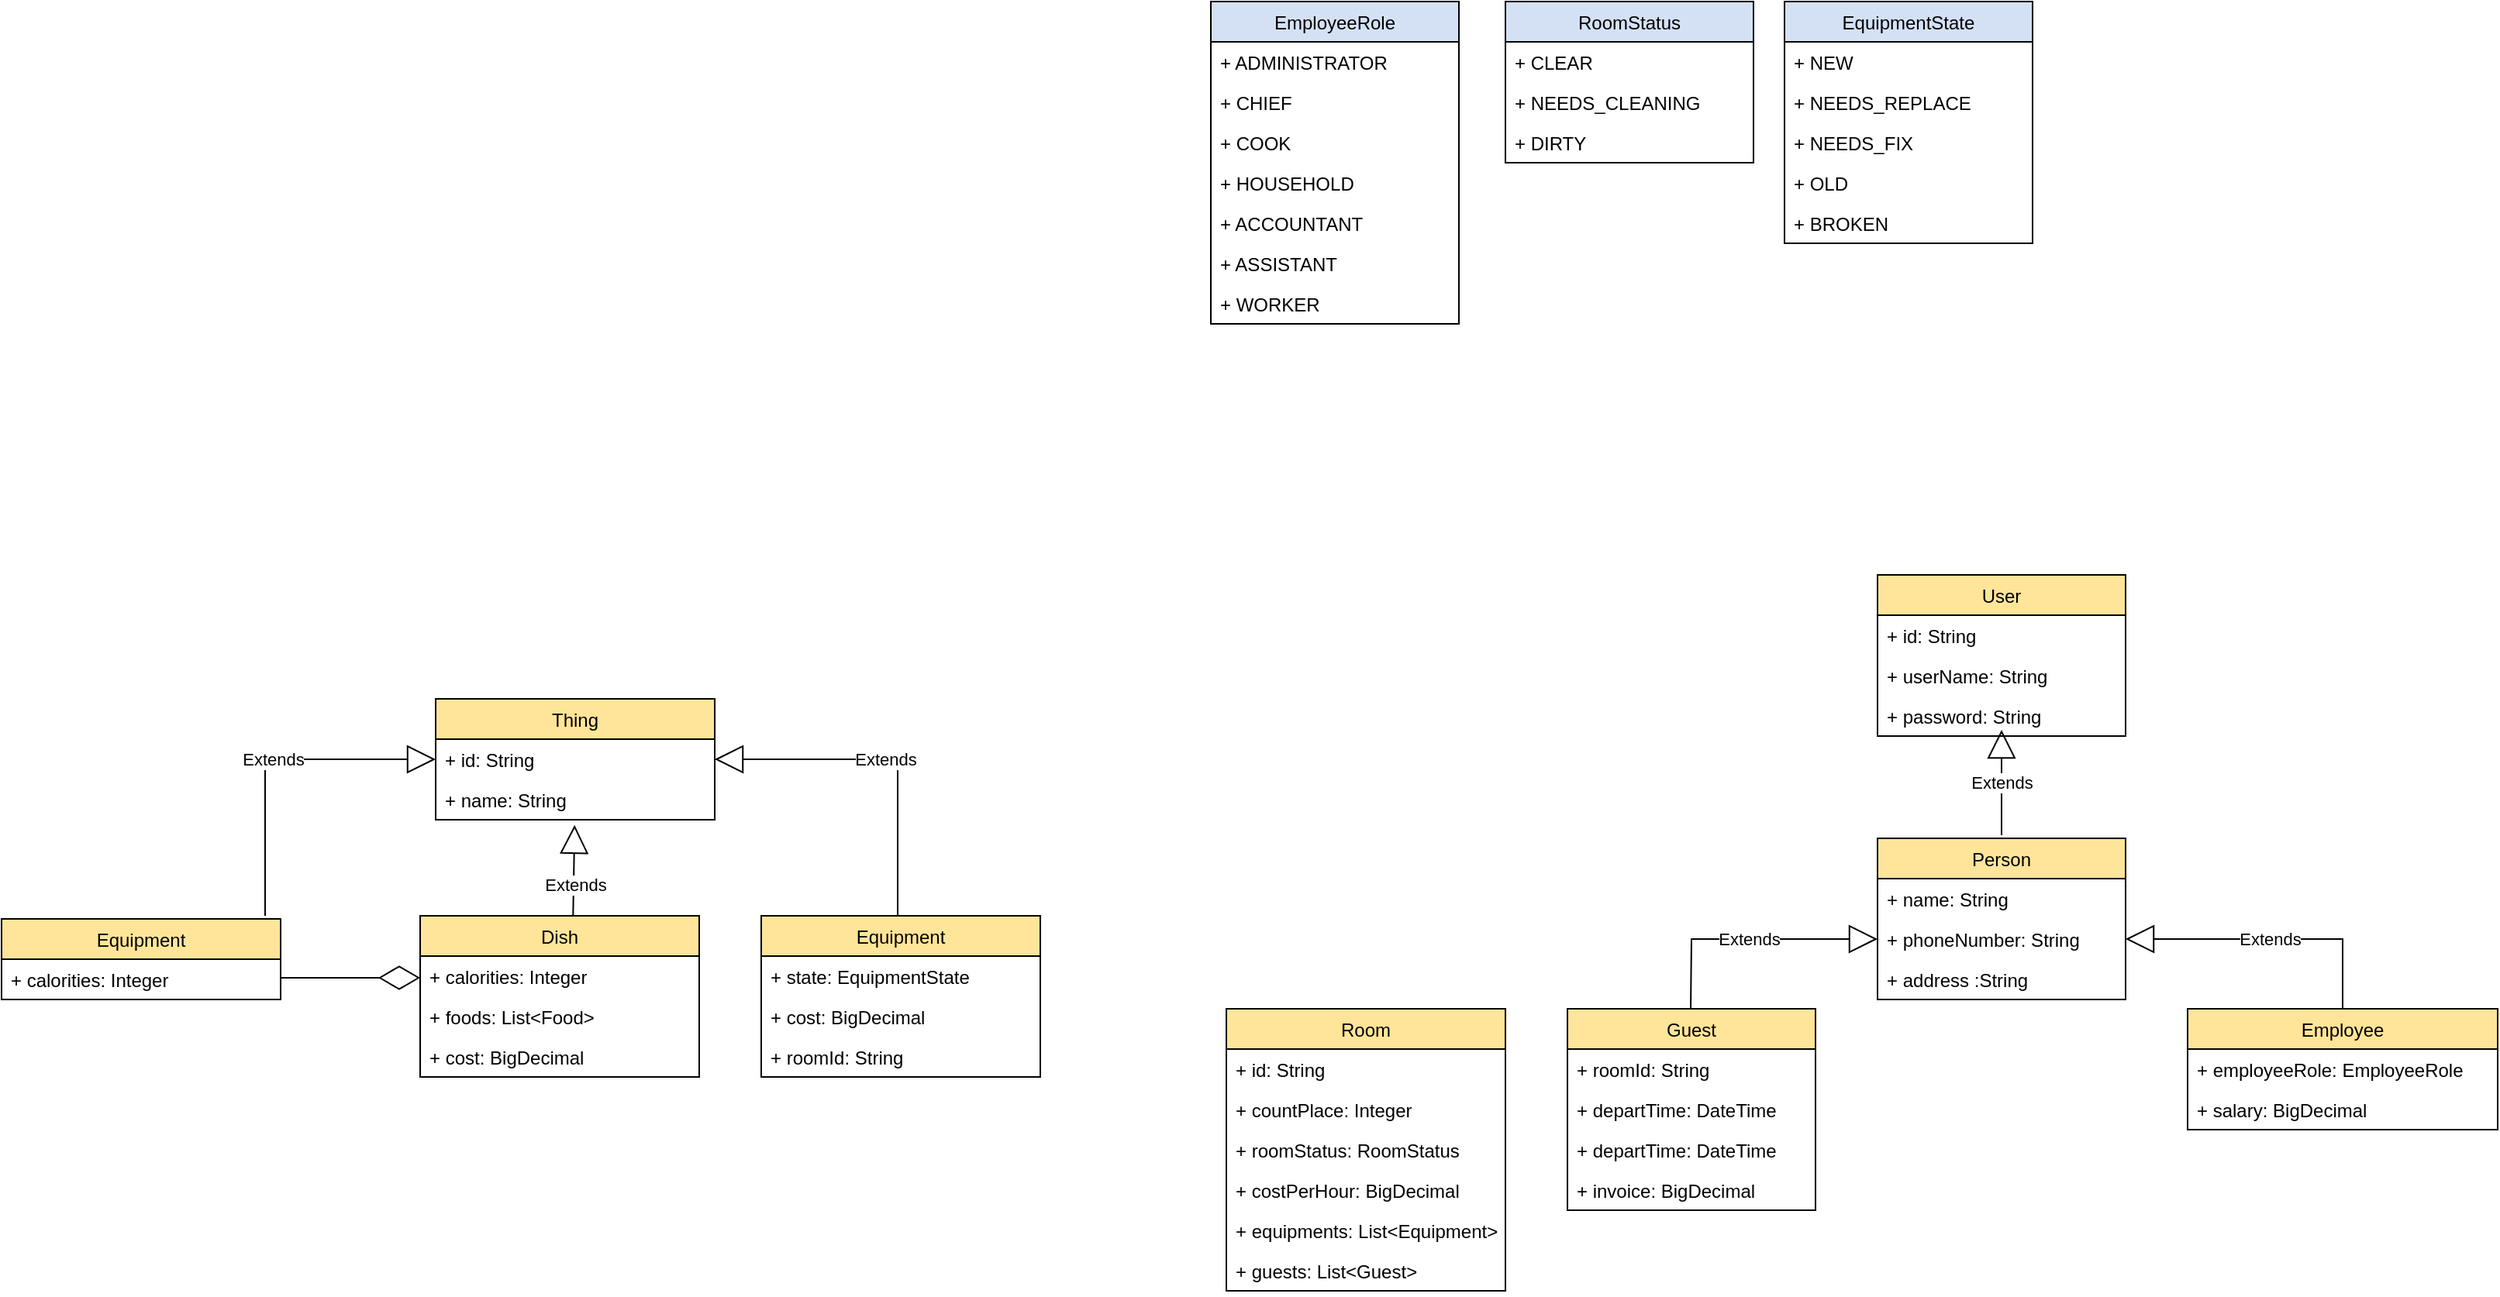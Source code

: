 <mxfile version="16.1.2" type="github">
  <diagram id="Oru-AH-HDfScedPfD37b" name="Page-1">
    <mxGraphModel dx="2512" dy="1805" grid="1" gridSize="10" guides="1" tooltips="1" connect="1" arrows="1" fold="1" page="1" pageScale="1" pageWidth="850" pageHeight="1100" math="0" shadow="0">
      <root>
        <mxCell id="0" />
        <mxCell id="1" parent="0" />
        <mxCell id="5zEqLS0mtyX-cwet8jMA-2" value="User" style="swimlane;fontStyle=0;childLayout=stackLayout;horizontal=1;startSize=26;fillColor=#FFE599;horizontalStack=0;resizeParent=1;resizeParentMax=0;resizeLast=0;collapsible=1;marginBottom=0;" vertex="1" parent="1">
          <mxGeometry x="440" y="120" width="160" height="104" as="geometry" />
        </mxCell>
        <mxCell id="5zEqLS0mtyX-cwet8jMA-3" value="+ id: String" style="text;strokeColor=none;fillColor=none;align=left;verticalAlign=top;spacingLeft=4;spacingRight=4;overflow=hidden;rotatable=0;points=[[0,0.5],[1,0.5]];portConstraint=eastwest;" vertex="1" parent="5zEqLS0mtyX-cwet8jMA-2">
          <mxGeometry y="26" width="160" height="26" as="geometry" />
        </mxCell>
        <mxCell id="5zEqLS0mtyX-cwet8jMA-22" value="+ userName: String" style="text;strokeColor=none;fillColor=none;align=left;verticalAlign=top;spacingLeft=4;spacingRight=4;overflow=hidden;rotatable=0;points=[[0,0.5],[1,0.5]];portConstraint=eastwest;" vertex="1" parent="5zEqLS0mtyX-cwet8jMA-2">
          <mxGeometry y="52" width="160" height="26" as="geometry" />
        </mxCell>
        <mxCell id="5zEqLS0mtyX-cwet8jMA-4" value="+ password: String" style="text;strokeColor=none;fillColor=none;align=left;verticalAlign=top;spacingLeft=4;spacingRight=4;overflow=hidden;rotatable=0;points=[[0,0.5],[1,0.5]];portConstraint=eastwest;" vertex="1" parent="5zEqLS0mtyX-cwet8jMA-2">
          <mxGeometry y="78" width="160" height="26" as="geometry" />
        </mxCell>
        <mxCell id="5zEqLS0mtyX-cwet8jMA-6" value="Person" style="swimlane;fontStyle=0;childLayout=stackLayout;horizontal=1;startSize=26;fillColor=#FFE599;horizontalStack=0;resizeParent=1;resizeParentMax=0;resizeLast=0;collapsible=1;marginBottom=0;" vertex="1" parent="1">
          <mxGeometry x="440" y="290" width="160" height="104" as="geometry" />
        </mxCell>
        <mxCell id="5zEqLS0mtyX-cwet8jMA-7" value="+ name: String" style="text;strokeColor=none;fillColor=none;align=left;verticalAlign=top;spacingLeft=4;spacingRight=4;overflow=hidden;rotatable=0;points=[[0,0.5],[1,0.5]];portConstraint=eastwest;" vertex="1" parent="5zEqLS0mtyX-cwet8jMA-6">
          <mxGeometry y="26" width="160" height="26" as="geometry" />
        </mxCell>
        <mxCell id="5zEqLS0mtyX-cwet8jMA-8" value="+ phoneNumber: String&#xa;" style="text;strokeColor=none;fillColor=none;align=left;verticalAlign=top;spacingLeft=4;spacingRight=4;overflow=hidden;rotatable=0;points=[[0,0.5],[1,0.5]];portConstraint=eastwest;" vertex="1" parent="5zEqLS0mtyX-cwet8jMA-6">
          <mxGeometry y="52" width="160" height="26" as="geometry" />
        </mxCell>
        <mxCell id="5zEqLS0mtyX-cwet8jMA-9" value="+ address :String" style="text;strokeColor=none;fillColor=none;align=left;verticalAlign=top;spacingLeft=4;spacingRight=4;overflow=hidden;rotatable=0;points=[[0,0.5],[1,0.5]];portConstraint=eastwest;" vertex="1" parent="5zEqLS0mtyX-cwet8jMA-6">
          <mxGeometry y="78" width="160" height="26" as="geometry" />
        </mxCell>
        <mxCell id="5zEqLS0mtyX-cwet8jMA-10" value="Extends" style="endArrow=block;endSize=16;endFill=0;html=1;rounded=0;" edge="1" parent="1">
          <mxGeometry width="160" relative="1" as="geometry">
            <mxPoint x="520" y="288" as="sourcePoint" />
            <mxPoint x="520" y="220" as="targetPoint" />
          </mxGeometry>
        </mxCell>
        <mxCell id="5zEqLS0mtyX-cwet8jMA-11" value="Guest" style="swimlane;fontStyle=0;childLayout=stackLayout;horizontal=1;startSize=26;fillColor=#FFE599;horizontalStack=0;resizeParent=1;resizeParentMax=0;resizeLast=0;collapsible=1;marginBottom=0;" vertex="1" parent="1">
          <mxGeometry x="240" y="400" width="160" height="130" as="geometry" />
        </mxCell>
        <mxCell id="5zEqLS0mtyX-cwet8jMA-12" value="+ roomId: String" style="text;strokeColor=none;fillColor=none;align=left;verticalAlign=top;spacingLeft=4;spacingRight=4;overflow=hidden;rotatable=0;points=[[0,0.5],[1,0.5]];portConstraint=eastwest;" vertex="1" parent="5zEqLS0mtyX-cwet8jMA-11">
          <mxGeometry y="26" width="160" height="26" as="geometry" />
        </mxCell>
        <mxCell id="5zEqLS0mtyX-cwet8jMA-15" value="+ departTime: DateTime" style="text;strokeColor=none;fillColor=none;align=left;verticalAlign=top;spacingLeft=4;spacingRight=4;overflow=hidden;rotatable=0;points=[[0,0.5],[1,0.5]];portConstraint=eastwest;" vertex="1" parent="5zEqLS0mtyX-cwet8jMA-11">
          <mxGeometry y="52" width="160" height="26" as="geometry" />
        </mxCell>
        <mxCell id="5zEqLS0mtyX-cwet8jMA-14" value="+ departTime: DateTime" style="text;strokeColor=none;fillColor=none;align=left;verticalAlign=top;spacingLeft=4;spacingRight=4;overflow=hidden;rotatable=0;points=[[0,0.5],[1,0.5]];portConstraint=eastwest;" vertex="1" parent="5zEqLS0mtyX-cwet8jMA-11">
          <mxGeometry y="78" width="160" height="26" as="geometry" />
        </mxCell>
        <mxCell id="5zEqLS0mtyX-cwet8jMA-13" value="+ invoice: BigDecimal" style="text;strokeColor=none;fillColor=none;align=left;verticalAlign=top;spacingLeft=4;spacingRight=4;overflow=hidden;rotatable=0;points=[[0,0.5],[1,0.5]];portConstraint=eastwest;" vertex="1" parent="5zEqLS0mtyX-cwet8jMA-11">
          <mxGeometry y="104" width="160" height="26" as="geometry" />
        </mxCell>
        <mxCell id="5zEqLS0mtyX-cwet8jMA-16" value="Extends" style="endArrow=block;endSize=16;endFill=0;html=1;rounded=0;entryX=0;entryY=0.5;entryDx=0;entryDy=0;fillColor=#FFE599;" edge="1" parent="1" target="5zEqLS0mtyX-cwet8jMA-8">
          <mxGeometry width="160" relative="1" as="geometry">
            <mxPoint x="319.5" y="400" as="sourcePoint" />
            <mxPoint x="319.5" y="300" as="targetPoint" />
            <Array as="points">
              <mxPoint x="320" y="355" />
            </Array>
          </mxGeometry>
        </mxCell>
        <mxCell id="5zEqLS0mtyX-cwet8jMA-17" value="Employee" style="swimlane;fontStyle=0;childLayout=stackLayout;horizontal=1;startSize=26;fillColor=#FFE599;horizontalStack=0;resizeParent=1;resizeParentMax=0;resizeLast=0;collapsible=1;marginBottom=0;" vertex="1" parent="1">
          <mxGeometry x="640" y="400" width="200" height="78" as="geometry" />
        </mxCell>
        <mxCell id="5zEqLS0mtyX-cwet8jMA-18" value="+ employeeRole: EmployeeRole" style="text;strokeColor=none;fillColor=none;align=left;verticalAlign=top;spacingLeft=4;spacingRight=4;overflow=hidden;rotatable=0;points=[[0,0.5],[1,0.5]];portConstraint=eastwest;" vertex="1" parent="5zEqLS0mtyX-cwet8jMA-17">
          <mxGeometry y="26" width="200" height="26" as="geometry" />
        </mxCell>
        <mxCell id="5zEqLS0mtyX-cwet8jMA-19" value="+ salary: BigDecimal" style="text;strokeColor=none;fillColor=none;align=left;verticalAlign=top;spacingLeft=4;spacingRight=4;overflow=hidden;rotatable=0;points=[[0,0.5],[1,0.5]];portConstraint=eastwest;" vertex="1" parent="5zEqLS0mtyX-cwet8jMA-17">
          <mxGeometry y="52" width="200" height="26" as="geometry" />
        </mxCell>
        <mxCell id="5zEqLS0mtyX-cwet8jMA-23" value="Extends" style="endArrow=block;endSize=16;endFill=0;html=1;rounded=0;entryX=1;entryY=0.5;entryDx=0;entryDy=0;fillColor=#FFE599;exitX=0.5;exitY=0;exitDx=0;exitDy=0;" edge="1" parent="1" source="5zEqLS0mtyX-cwet8jMA-17" target="5zEqLS0mtyX-cwet8jMA-8">
          <mxGeometry width="160" relative="1" as="geometry">
            <mxPoint x="670" y="385" as="sourcePoint" />
            <mxPoint x="790.5" y="340" as="targetPoint" />
            <Array as="points">
              <mxPoint x="740" y="355" />
            </Array>
          </mxGeometry>
        </mxCell>
        <mxCell id="5zEqLS0mtyX-cwet8jMA-24" value="EmployeeRole" style="swimlane;fontStyle=0;childLayout=stackLayout;horizontal=1;startSize=26;fillColor=#D4E1F5;horizontalStack=0;resizeParent=1;resizeParentMax=0;resizeLast=0;collapsible=1;marginBottom=0;" vertex="1" parent="1">
          <mxGeometry x="10" y="-250" width="160" height="208" as="geometry" />
        </mxCell>
        <mxCell id="5zEqLS0mtyX-cwet8jMA-25" value="+ ADMINISTRATOR" style="text;strokeColor=none;fillColor=none;align=left;verticalAlign=top;spacingLeft=4;spacingRight=4;overflow=hidden;rotatable=0;points=[[0,0.5],[1,0.5]];portConstraint=eastwest;" vertex="1" parent="5zEqLS0mtyX-cwet8jMA-24">
          <mxGeometry y="26" width="160" height="26" as="geometry" />
        </mxCell>
        <mxCell id="5zEqLS0mtyX-cwet8jMA-26" value="+ CHIEF" style="text;strokeColor=none;fillColor=none;align=left;verticalAlign=top;spacingLeft=4;spacingRight=4;overflow=hidden;rotatable=0;points=[[0,0.5],[1,0.5]];portConstraint=eastwest;" vertex="1" parent="5zEqLS0mtyX-cwet8jMA-24">
          <mxGeometry y="52" width="160" height="26" as="geometry" />
        </mxCell>
        <mxCell id="5zEqLS0mtyX-cwet8jMA-27" value="+ COOK" style="text;strokeColor=none;fillColor=none;align=left;verticalAlign=top;spacingLeft=4;spacingRight=4;overflow=hidden;rotatable=0;points=[[0,0.5],[1,0.5]];portConstraint=eastwest;" vertex="1" parent="5zEqLS0mtyX-cwet8jMA-24">
          <mxGeometry y="78" width="160" height="26" as="geometry" />
        </mxCell>
        <mxCell id="5zEqLS0mtyX-cwet8jMA-29" value="+ HOUSEHOLD" style="text;strokeColor=none;fillColor=none;align=left;verticalAlign=top;spacingLeft=4;spacingRight=4;overflow=hidden;rotatable=0;points=[[0,0.5],[1,0.5]];portConstraint=eastwest;" vertex="1" parent="5zEqLS0mtyX-cwet8jMA-24">
          <mxGeometry y="104" width="160" height="26" as="geometry" />
        </mxCell>
        <mxCell id="5zEqLS0mtyX-cwet8jMA-28" value="+ ACCOUNTANT" style="text;strokeColor=none;fillColor=none;align=left;verticalAlign=top;spacingLeft=4;spacingRight=4;overflow=hidden;rotatable=0;points=[[0,0.5],[1,0.5]];portConstraint=eastwest;" vertex="1" parent="5zEqLS0mtyX-cwet8jMA-24">
          <mxGeometry y="130" width="160" height="26" as="geometry" />
        </mxCell>
        <mxCell id="5zEqLS0mtyX-cwet8jMA-30" value="+ ASSISTANT" style="text;strokeColor=none;fillColor=none;align=left;verticalAlign=top;spacingLeft=4;spacingRight=4;overflow=hidden;rotatable=0;points=[[0,0.5],[1,0.5]];portConstraint=eastwest;" vertex="1" parent="5zEqLS0mtyX-cwet8jMA-24">
          <mxGeometry y="156" width="160" height="26" as="geometry" />
        </mxCell>
        <mxCell id="5zEqLS0mtyX-cwet8jMA-31" value="+ WORKER" style="text;strokeColor=none;fillColor=none;align=left;verticalAlign=top;spacingLeft=4;spacingRight=4;overflow=hidden;rotatable=0;points=[[0,0.5],[1,0.5]];portConstraint=eastwest;" vertex="1" parent="5zEqLS0mtyX-cwet8jMA-24">
          <mxGeometry y="182" width="160" height="26" as="geometry" />
        </mxCell>
        <mxCell id="5zEqLS0mtyX-cwet8jMA-32" value="Room" style="swimlane;fontStyle=0;childLayout=stackLayout;horizontal=1;startSize=26;fillColor=#FFE599;horizontalStack=0;resizeParent=1;resizeParentMax=0;resizeLast=0;collapsible=1;marginBottom=0;" vertex="1" parent="1">
          <mxGeometry x="20" y="400" width="180" height="182" as="geometry" />
        </mxCell>
        <mxCell id="5zEqLS0mtyX-cwet8jMA-33" value="+ id: String" style="text;strokeColor=none;fillColor=none;align=left;verticalAlign=top;spacingLeft=4;spacingRight=4;overflow=hidden;rotatable=0;points=[[0,0.5],[1,0.5]];portConstraint=eastwest;" vertex="1" parent="5zEqLS0mtyX-cwet8jMA-32">
          <mxGeometry y="26" width="180" height="26" as="geometry" />
        </mxCell>
        <mxCell id="5zEqLS0mtyX-cwet8jMA-34" value="+ countPlace: Integer" style="text;strokeColor=none;fillColor=none;align=left;verticalAlign=top;spacingLeft=4;spacingRight=4;overflow=hidden;rotatable=0;points=[[0,0.5],[1,0.5]];portConstraint=eastwest;" vertex="1" parent="5zEqLS0mtyX-cwet8jMA-32">
          <mxGeometry y="52" width="180" height="26" as="geometry" />
        </mxCell>
        <mxCell id="5zEqLS0mtyX-cwet8jMA-40" value="+ roomStatus: RoomStatus" style="text;strokeColor=none;fillColor=none;align=left;verticalAlign=top;spacingLeft=4;spacingRight=4;overflow=hidden;rotatable=0;points=[[0,0.5],[1,0.5]];portConstraint=eastwest;" vertex="1" parent="5zEqLS0mtyX-cwet8jMA-32">
          <mxGeometry y="78" width="180" height="26" as="geometry" />
        </mxCell>
        <mxCell id="5zEqLS0mtyX-cwet8jMA-35" value="+ costPerHour: BigDecimal" style="text;strokeColor=none;fillColor=none;align=left;verticalAlign=top;spacingLeft=4;spacingRight=4;overflow=hidden;rotatable=0;points=[[0,0.5],[1,0.5]];portConstraint=eastwest;" vertex="1" parent="5zEqLS0mtyX-cwet8jMA-32">
          <mxGeometry y="104" width="180" height="26" as="geometry" />
        </mxCell>
        <mxCell id="5zEqLS0mtyX-cwet8jMA-36" value="+ equipments: List&lt;Equipment&gt;" style="text;strokeColor=none;fillColor=none;align=left;verticalAlign=top;spacingLeft=4;spacingRight=4;overflow=hidden;rotatable=0;points=[[0,0.5],[1,0.5]];portConstraint=eastwest;" vertex="1" parent="5zEqLS0mtyX-cwet8jMA-32">
          <mxGeometry y="130" width="180" height="26" as="geometry" />
        </mxCell>
        <mxCell id="5zEqLS0mtyX-cwet8jMA-70" value="+ guests: List&lt;Guest&gt;" style="text;strokeColor=none;fillColor=none;align=left;verticalAlign=top;spacingLeft=4;spacingRight=4;overflow=hidden;rotatable=0;points=[[0,0.5],[1,0.5]];portConstraint=eastwest;" vertex="1" parent="5zEqLS0mtyX-cwet8jMA-32">
          <mxGeometry y="156" width="180" height="26" as="geometry" />
        </mxCell>
        <mxCell id="5zEqLS0mtyX-cwet8jMA-41" value="RoomStatus" style="swimlane;fontStyle=0;childLayout=stackLayout;horizontal=1;startSize=26;fillColor=#D4E1F5;horizontalStack=0;resizeParent=1;resizeParentMax=0;resizeLast=0;collapsible=1;marginBottom=0;" vertex="1" parent="1">
          <mxGeometry x="200" y="-250" width="160" height="104" as="geometry" />
        </mxCell>
        <mxCell id="5zEqLS0mtyX-cwet8jMA-42" value="+ CLEAR" style="text;strokeColor=none;fillColor=none;align=left;verticalAlign=top;spacingLeft=4;spacingRight=4;overflow=hidden;rotatable=0;points=[[0,0.5],[1,0.5]];portConstraint=eastwest;" vertex="1" parent="5zEqLS0mtyX-cwet8jMA-41">
          <mxGeometry y="26" width="160" height="26" as="geometry" />
        </mxCell>
        <mxCell id="5zEqLS0mtyX-cwet8jMA-43" value="+ NEEDS_CLEANING" style="text;strokeColor=none;fillColor=none;align=left;verticalAlign=top;spacingLeft=4;spacingRight=4;overflow=hidden;rotatable=0;points=[[0,0.5],[1,0.5]];portConstraint=eastwest;" vertex="1" parent="5zEqLS0mtyX-cwet8jMA-41">
          <mxGeometry y="52" width="160" height="26" as="geometry" />
        </mxCell>
        <mxCell id="5zEqLS0mtyX-cwet8jMA-44" value="+ DIRTY" style="text;strokeColor=none;fillColor=none;align=left;verticalAlign=top;spacingLeft=4;spacingRight=4;overflow=hidden;rotatable=0;points=[[0,0.5],[1,0.5]];portConstraint=eastwest;" vertex="1" parent="5zEqLS0mtyX-cwet8jMA-41">
          <mxGeometry y="78" width="160" height="26" as="geometry" />
        </mxCell>
        <mxCell id="5zEqLS0mtyX-cwet8jMA-49" value="Equipment" style="swimlane;fontStyle=0;childLayout=stackLayout;horizontal=1;startSize=26;fillColor=#FFE599;horizontalStack=0;resizeParent=1;resizeParentMax=0;resizeLast=0;collapsible=1;marginBottom=0;" vertex="1" parent="1">
          <mxGeometry x="-280" y="340" width="180" height="104" as="geometry" />
        </mxCell>
        <mxCell id="5zEqLS0mtyX-cwet8jMA-51" value="+ state: EquipmentState" style="text;strokeColor=none;fillColor=none;align=left;verticalAlign=top;spacingLeft=4;spacingRight=4;overflow=hidden;rotatable=0;points=[[0,0.5],[1,0.5]];portConstraint=eastwest;" vertex="1" parent="5zEqLS0mtyX-cwet8jMA-49">
          <mxGeometry y="26" width="180" height="26" as="geometry" />
        </mxCell>
        <mxCell id="5zEqLS0mtyX-cwet8jMA-53" value="+ cost: BigDecimal" style="text;strokeColor=none;fillColor=none;align=left;verticalAlign=top;spacingLeft=4;spacingRight=4;overflow=hidden;rotatable=0;points=[[0,0.5],[1,0.5]];portConstraint=eastwest;" vertex="1" parent="5zEqLS0mtyX-cwet8jMA-49">
          <mxGeometry y="52" width="180" height="26" as="geometry" />
        </mxCell>
        <mxCell id="5zEqLS0mtyX-cwet8jMA-54" value="+ roomId: String" style="text;strokeColor=none;fillColor=none;align=left;verticalAlign=top;spacingLeft=4;spacingRight=4;overflow=hidden;rotatable=0;points=[[0,0.5],[1,0.5]];portConstraint=eastwest;" vertex="1" parent="5zEqLS0mtyX-cwet8jMA-49">
          <mxGeometry y="78" width="180" height="26" as="geometry" />
        </mxCell>
        <mxCell id="5zEqLS0mtyX-cwet8jMA-55" value="EquipmentState" style="swimlane;fontStyle=0;childLayout=stackLayout;horizontal=1;startSize=26;fillColor=#D4E1F5;horizontalStack=0;resizeParent=1;resizeParentMax=0;resizeLast=0;collapsible=1;marginBottom=0;" vertex="1" parent="1">
          <mxGeometry x="380" y="-250" width="160" height="156" as="geometry" />
        </mxCell>
        <mxCell id="5zEqLS0mtyX-cwet8jMA-56" value="+ NEW" style="text;strokeColor=none;fillColor=none;align=left;verticalAlign=top;spacingLeft=4;spacingRight=4;overflow=hidden;rotatable=0;points=[[0,0.5],[1,0.5]];portConstraint=eastwest;" vertex="1" parent="5zEqLS0mtyX-cwet8jMA-55">
          <mxGeometry y="26" width="160" height="26" as="geometry" />
        </mxCell>
        <mxCell id="5zEqLS0mtyX-cwet8jMA-57" value="+ NEEDS_REPLACE" style="text;strokeColor=none;fillColor=none;align=left;verticalAlign=top;spacingLeft=4;spacingRight=4;overflow=hidden;rotatable=0;points=[[0,0.5],[1,0.5]];portConstraint=eastwest;" vertex="1" parent="5zEqLS0mtyX-cwet8jMA-55">
          <mxGeometry y="52" width="160" height="26" as="geometry" />
        </mxCell>
        <mxCell id="5zEqLS0mtyX-cwet8jMA-58" value="+ NEEDS_FIX" style="text;strokeColor=none;fillColor=none;align=left;verticalAlign=top;spacingLeft=4;spacingRight=4;overflow=hidden;rotatable=0;points=[[0,0.5],[1,0.5]];portConstraint=eastwest;" vertex="1" parent="5zEqLS0mtyX-cwet8jMA-55">
          <mxGeometry y="78" width="160" height="26" as="geometry" />
        </mxCell>
        <mxCell id="5zEqLS0mtyX-cwet8jMA-59" value="+ OLD" style="text;strokeColor=none;fillColor=none;align=left;verticalAlign=top;spacingLeft=4;spacingRight=4;overflow=hidden;rotatable=0;points=[[0,0.5],[1,0.5]];portConstraint=eastwest;" vertex="1" parent="5zEqLS0mtyX-cwet8jMA-55">
          <mxGeometry y="104" width="160" height="26" as="geometry" />
        </mxCell>
        <mxCell id="5zEqLS0mtyX-cwet8jMA-60" value="+ BROKEN" style="text;strokeColor=none;fillColor=none;align=left;verticalAlign=top;spacingLeft=4;spacingRight=4;overflow=hidden;rotatable=0;points=[[0,0.5],[1,0.5]];portConstraint=eastwest;" vertex="1" parent="5zEqLS0mtyX-cwet8jMA-55">
          <mxGeometry y="130" width="160" height="26" as="geometry" />
        </mxCell>
        <mxCell id="5zEqLS0mtyX-cwet8jMA-63" value="Thing" style="swimlane;fontStyle=0;childLayout=stackLayout;horizontal=1;startSize=26;fillColor=#FFE599;horizontalStack=0;resizeParent=1;resizeParentMax=0;resizeLast=0;collapsible=1;marginBottom=0;" vertex="1" parent="1">
          <mxGeometry x="-490" y="200" width="180" height="78" as="geometry" />
        </mxCell>
        <mxCell id="5zEqLS0mtyX-cwet8jMA-64" value="+ id: String" style="text;strokeColor=none;fillColor=none;align=left;verticalAlign=top;spacingLeft=4;spacingRight=4;overflow=hidden;rotatable=0;points=[[0,0.5],[1,0.5]];portConstraint=eastwest;" vertex="1" parent="5zEqLS0mtyX-cwet8jMA-63">
          <mxGeometry y="26" width="180" height="26" as="geometry" />
        </mxCell>
        <mxCell id="5zEqLS0mtyX-cwet8jMA-65" value="+ name: String" style="text;strokeColor=none;fillColor=none;align=left;verticalAlign=top;spacingLeft=4;spacingRight=4;overflow=hidden;rotatable=0;points=[[0,0.5],[1,0.5]];portConstraint=eastwest;" vertex="1" parent="5zEqLS0mtyX-cwet8jMA-63">
          <mxGeometry y="52" width="180" height="26" as="geometry" />
        </mxCell>
        <mxCell id="5zEqLS0mtyX-cwet8jMA-69" value="Extends" style="endArrow=block;endSize=16;endFill=0;html=1;rounded=0;entryX=1;entryY=0.5;entryDx=0;entryDy=0;fillColor=#FFE599;" edge="1" parent="1" target="5zEqLS0mtyX-cwet8jMA-64">
          <mxGeometry width="160" relative="1" as="geometry">
            <mxPoint x="-192" y="340" as="sourcePoint" />
            <mxPoint x="-129.5" y="270" as="targetPoint" />
            <Array as="points">
              <mxPoint x="-192" y="239" />
            </Array>
          </mxGeometry>
        </mxCell>
        <mxCell id="5zEqLS0mtyX-cwet8jMA-71" value="Equipment" style="swimlane;fontStyle=0;childLayout=stackLayout;horizontal=1;startSize=26;fillColor=#FFE599;horizontalStack=0;resizeParent=1;resizeParentMax=0;resizeLast=0;collapsible=1;marginBottom=0;" vertex="1" parent="1">
          <mxGeometry x="-770" y="342" width="180" height="52" as="geometry" />
        </mxCell>
        <mxCell id="5zEqLS0mtyX-cwet8jMA-72" value="+ calorities: Integer " style="text;strokeColor=none;fillColor=none;align=left;verticalAlign=top;spacingLeft=4;spacingRight=4;overflow=hidden;rotatable=0;points=[[0,0.5],[1,0.5]];portConstraint=eastwest;" vertex="1" parent="5zEqLS0mtyX-cwet8jMA-71">
          <mxGeometry y="26" width="180" height="26" as="geometry" />
        </mxCell>
        <mxCell id="5zEqLS0mtyX-cwet8jMA-75" value="Extends" style="endArrow=block;endSize=16;endFill=0;html=1;rounded=0;entryX=0;entryY=0.5;entryDx=0;entryDy=0;fillColor=#FFE599;" edge="1" parent="1" target="5zEqLS0mtyX-cwet8jMA-64">
          <mxGeometry width="160" relative="1" as="geometry">
            <mxPoint x="-600" y="340" as="sourcePoint" />
            <mxPoint x="-710" y="230" as="targetPoint" />
            <Array as="points">
              <mxPoint x="-600" y="239" />
            </Array>
          </mxGeometry>
        </mxCell>
        <mxCell id="5zEqLS0mtyX-cwet8jMA-76" value="Dish" style="swimlane;fontStyle=0;childLayout=stackLayout;horizontal=1;startSize=26;fillColor=#FFE599;horizontalStack=0;resizeParent=1;resizeParentMax=0;resizeLast=0;collapsible=1;marginBottom=0;" vertex="1" parent="1">
          <mxGeometry x="-500" y="340" width="180" height="104" as="geometry" />
        </mxCell>
        <mxCell id="5zEqLS0mtyX-cwet8jMA-77" value="+ calorities: Integer" style="text;strokeColor=none;fillColor=none;align=left;verticalAlign=top;spacingLeft=4;spacingRight=4;overflow=hidden;rotatable=0;points=[[0,0.5],[1,0.5]];portConstraint=eastwest;" vertex="1" parent="5zEqLS0mtyX-cwet8jMA-76">
          <mxGeometry y="26" width="180" height="26" as="geometry" />
        </mxCell>
        <mxCell id="5zEqLS0mtyX-cwet8jMA-78" value="+ foods: List&lt;Food&gt;" style="text;strokeColor=none;fillColor=none;align=left;verticalAlign=top;spacingLeft=4;spacingRight=4;overflow=hidden;rotatable=0;points=[[0,0.5],[1,0.5]];portConstraint=eastwest;" vertex="1" parent="5zEqLS0mtyX-cwet8jMA-76">
          <mxGeometry y="52" width="180" height="26" as="geometry" />
        </mxCell>
        <mxCell id="5zEqLS0mtyX-cwet8jMA-79" value="+ cost: BigDecimal" style="text;strokeColor=none;fillColor=none;align=left;verticalAlign=top;spacingLeft=4;spacingRight=4;overflow=hidden;rotatable=0;points=[[0,0.5],[1,0.5]];portConstraint=eastwest;" vertex="1" parent="5zEqLS0mtyX-cwet8jMA-76">
          <mxGeometry y="78" width="180" height="26" as="geometry" />
        </mxCell>
        <mxCell id="5zEqLS0mtyX-cwet8jMA-80" value="Extends" style="endArrow=block;endSize=16;endFill=0;html=1;rounded=0;fillColor=#FFE599;entryX=0.498;entryY=1.132;entryDx=0;entryDy=0;entryPerimeter=0;exitX=0.548;exitY=0.003;exitDx=0;exitDy=0;exitPerimeter=0;" edge="1" parent="1" source="5zEqLS0mtyX-cwet8jMA-76" target="5zEqLS0mtyX-cwet8jMA-65">
          <mxGeometry x="-0.31" y="-1" width="160" relative="1" as="geometry">
            <mxPoint x="-400" y="310" as="sourcePoint" />
            <mxPoint x="-290" y="300" as="targetPoint" />
            <mxPoint as="offset" />
          </mxGeometry>
        </mxCell>
        <mxCell id="5zEqLS0mtyX-cwet8jMA-83" value="" style="endArrow=diamondThin;endFill=0;endSize=24;html=1;rounded=0;fillColor=#FFE599;" edge="1" parent="1">
          <mxGeometry width="160" relative="1" as="geometry">
            <mxPoint x="-590" y="380" as="sourcePoint" />
            <mxPoint x="-500" y="380" as="targetPoint" />
          </mxGeometry>
        </mxCell>
      </root>
    </mxGraphModel>
  </diagram>
</mxfile>
